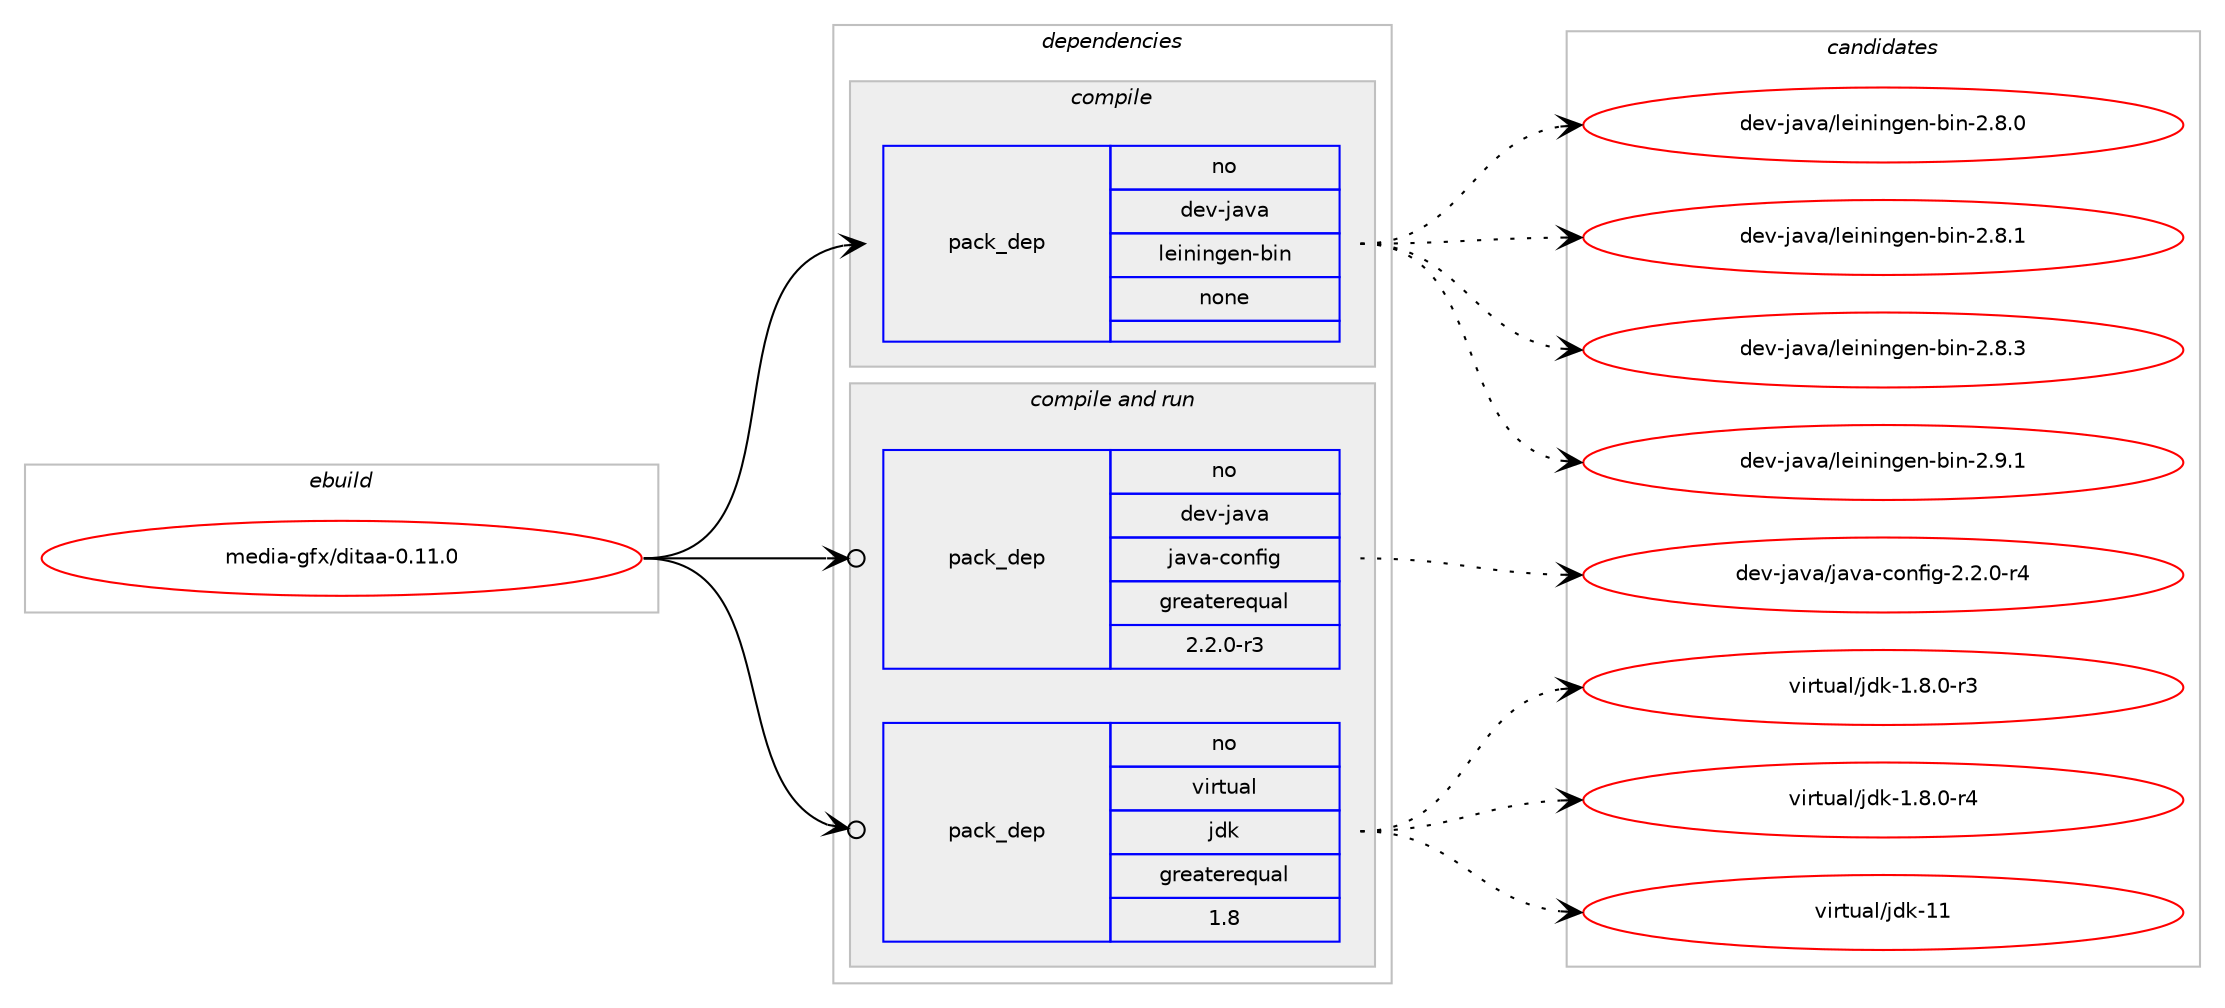 digraph prolog {

# *************
# Graph options
# *************

newrank=true;
concentrate=true;
compound=true;
graph [rankdir=LR,fontname=Helvetica,fontsize=10,ranksep=1.5];#, ranksep=2.5, nodesep=0.2];
edge  [arrowhead=vee];
node  [fontname=Helvetica,fontsize=10];

# **********
# The ebuild
# **********

subgraph cluster_leftcol {
color=gray;
rank=same;
label=<<i>ebuild</i>>;
id [label="media-gfx/ditaa-0.11.0", color=red, width=4, href="../media-gfx/ditaa-0.11.0.svg"];
}

# ****************
# The dependencies
# ****************

subgraph cluster_midcol {
color=gray;
label=<<i>dependencies</i>>;
subgraph cluster_compile {
fillcolor="#eeeeee";
style=filled;
label=<<i>compile</i>>;
subgraph pack575549 {
dependency778607 [label=<<TABLE BORDER="0" CELLBORDER="1" CELLSPACING="0" CELLPADDING="4" WIDTH="220"><TR><TD ROWSPAN="6" CELLPADDING="30">pack_dep</TD></TR><TR><TD WIDTH="110">no</TD></TR><TR><TD>dev-java</TD></TR><TR><TD>leiningen-bin</TD></TR><TR><TD>none</TD></TR><TR><TD></TD></TR></TABLE>>, shape=none, color=blue];
}
id:e -> dependency778607:w [weight=20,style="solid",arrowhead="vee"];
}
subgraph cluster_compileandrun {
fillcolor="#eeeeee";
style=filled;
label=<<i>compile and run</i>>;
subgraph pack575550 {
dependency778608 [label=<<TABLE BORDER="0" CELLBORDER="1" CELLSPACING="0" CELLPADDING="4" WIDTH="220"><TR><TD ROWSPAN="6" CELLPADDING="30">pack_dep</TD></TR><TR><TD WIDTH="110">no</TD></TR><TR><TD>dev-java</TD></TR><TR><TD>java-config</TD></TR><TR><TD>greaterequal</TD></TR><TR><TD>2.2.0-r3</TD></TR></TABLE>>, shape=none, color=blue];
}
id:e -> dependency778608:w [weight=20,style="solid",arrowhead="odotvee"];
subgraph pack575551 {
dependency778609 [label=<<TABLE BORDER="0" CELLBORDER="1" CELLSPACING="0" CELLPADDING="4" WIDTH="220"><TR><TD ROWSPAN="6" CELLPADDING="30">pack_dep</TD></TR><TR><TD WIDTH="110">no</TD></TR><TR><TD>virtual</TD></TR><TR><TD>jdk</TD></TR><TR><TD>greaterequal</TD></TR><TR><TD>1.8</TD></TR></TABLE>>, shape=none, color=blue];
}
id:e -> dependency778609:w [weight=20,style="solid",arrowhead="odotvee"];
}
subgraph cluster_run {
fillcolor="#eeeeee";
style=filled;
label=<<i>run</i>>;
}
}

# **************
# The candidates
# **************

subgraph cluster_choices {
rank=same;
color=gray;
label=<<i>candidates</i>>;

subgraph choice575549 {
color=black;
nodesep=1;
choice100101118451069711897471081011051101051101031011104598105110455046564648 [label="dev-java/leiningen-bin-2.8.0", color=red, width=4,href="../dev-java/leiningen-bin-2.8.0.svg"];
choice100101118451069711897471081011051101051101031011104598105110455046564649 [label="dev-java/leiningen-bin-2.8.1", color=red, width=4,href="../dev-java/leiningen-bin-2.8.1.svg"];
choice100101118451069711897471081011051101051101031011104598105110455046564651 [label="dev-java/leiningen-bin-2.8.3", color=red, width=4,href="../dev-java/leiningen-bin-2.8.3.svg"];
choice100101118451069711897471081011051101051101031011104598105110455046574649 [label="dev-java/leiningen-bin-2.9.1", color=red, width=4,href="../dev-java/leiningen-bin-2.9.1.svg"];
dependency778607:e -> choice100101118451069711897471081011051101051101031011104598105110455046564648:w [style=dotted,weight="100"];
dependency778607:e -> choice100101118451069711897471081011051101051101031011104598105110455046564649:w [style=dotted,weight="100"];
dependency778607:e -> choice100101118451069711897471081011051101051101031011104598105110455046564651:w [style=dotted,weight="100"];
dependency778607:e -> choice100101118451069711897471081011051101051101031011104598105110455046574649:w [style=dotted,weight="100"];
}
subgraph choice575550 {
color=black;
nodesep=1;
choice10010111845106971189747106971189745991111101021051034550465046484511452 [label="dev-java/java-config-2.2.0-r4", color=red, width=4,href="../dev-java/java-config-2.2.0-r4.svg"];
dependency778608:e -> choice10010111845106971189747106971189745991111101021051034550465046484511452:w [style=dotted,weight="100"];
}
subgraph choice575551 {
color=black;
nodesep=1;
choice11810511411611797108471061001074549465646484511451 [label="virtual/jdk-1.8.0-r3", color=red, width=4,href="../virtual/jdk-1.8.0-r3.svg"];
choice11810511411611797108471061001074549465646484511452 [label="virtual/jdk-1.8.0-r4", color=red, width=4,href="../virtual/jdk-1.8.0-r4.svg"];
choice1181051141161179710847106100107454949 [label="virtual/jdk-11", color=red, width=4,href="../virtual/jdk-11.svg"];
dependency778609:e -> choice11810511411611797108471061001074549465646484511451:w [style=dotted,weight="100"];
dependency778609:e -> choice11810511411611797108471061001074549465646484511452:w [style=dotted,weight="100"];
dependency778609:e -> choice1181051141161179710847106100107454949:w [style=dotted,weight="100"];
}
}

}
